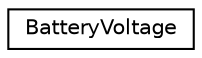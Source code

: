digraph "Graphical Class Hierarchy"
{
  edge [fontname="Helvetica",fontsize="10",labelfontname="Helvetica",labelfontsize="10"];
  node [fontname="Helvetica",fontsize="10",shape=record];
  rankdir="LR";
  Node0 [label="BatteryVoltage",height=0.2,width=0.4,color="black", fillcolor="white", style="filled",URL="$struct_battery_voltage.html"];
}
